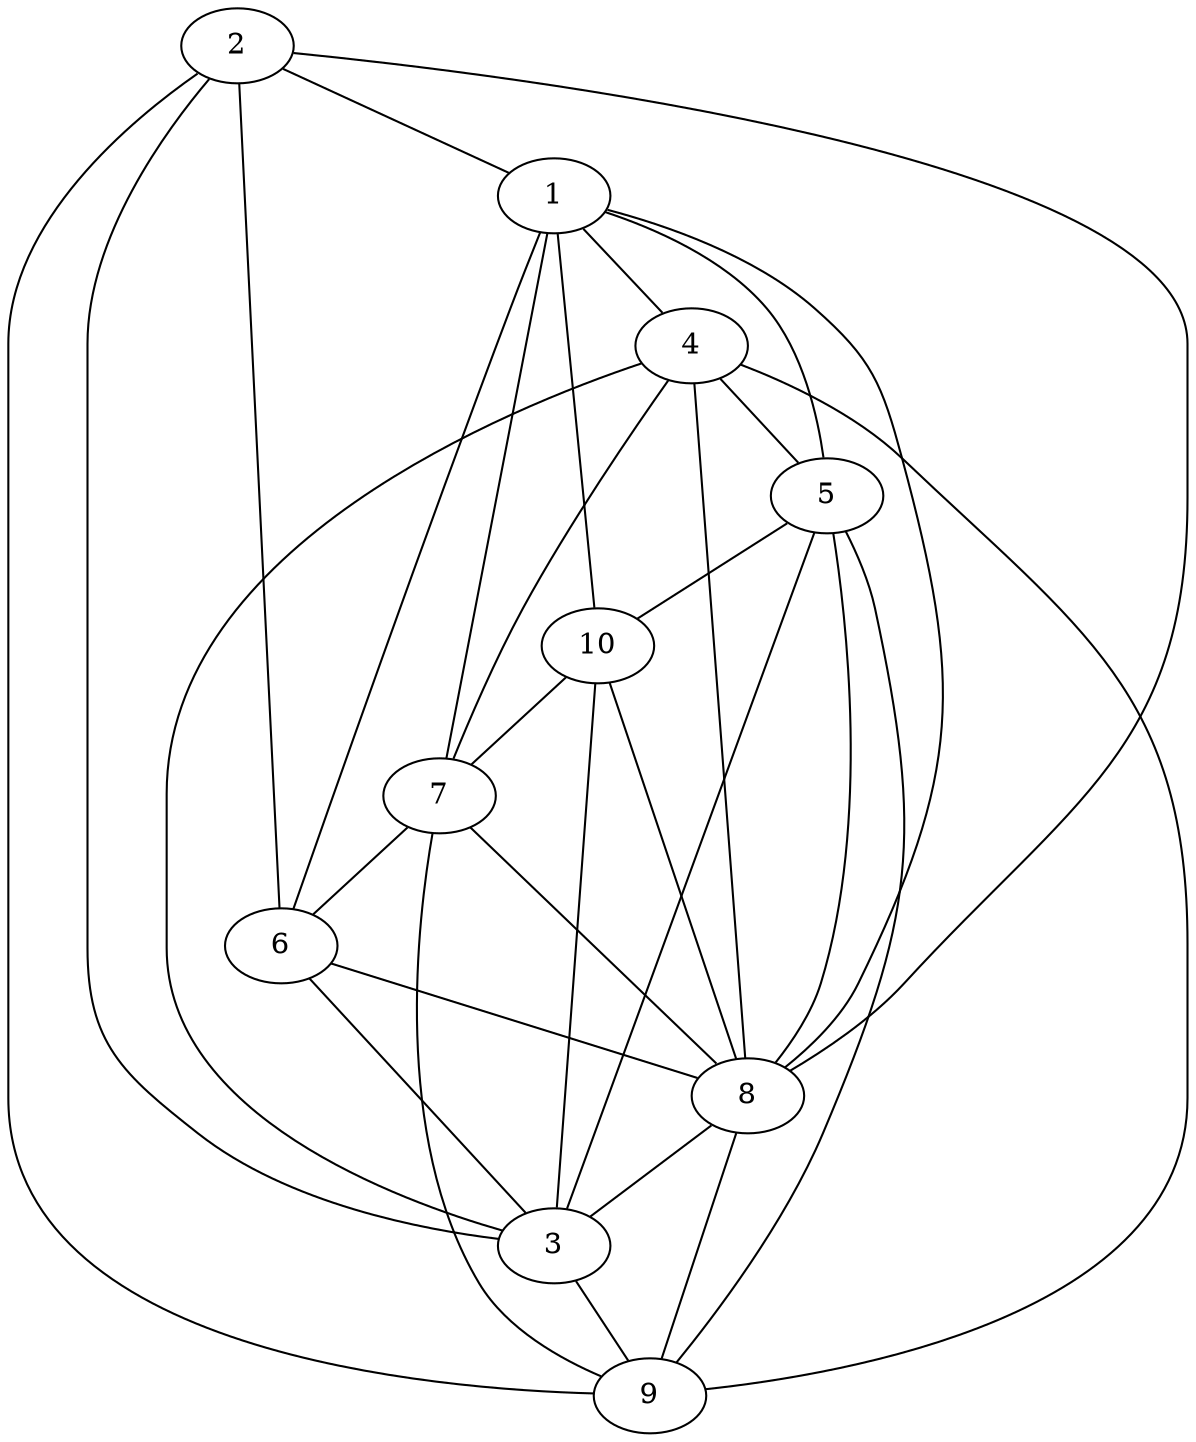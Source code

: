 graph{
1;
2;
3;
4;
5;
6;
7;
8;
9;
10;
1 -- 4 ;
1 -- 6 ;
1 -- 7 ;
1 -- 8 ;
2 -- 1 ;
2 -- 3 ;
2 -- 6 ;
2 -- 8 ;
2 -- 9 ;
3 -- 4 ;
3 -- 6 ;
3 -- 9 ;
3 -- 10 ;
4 -- 5 ;
4 -- 7 ;
4 -- 8 ;
5 -- 1 ;
5 -- 3 ;
5 -- 8 ;
5 -- 10 ;
6 -- 8 ;
7 -- 6 ;
7 -- 9 ;
8 -- 3 ;
8 -- 7 ;
8 -- 10 ;
9 -- 4 ;
9 -- 5 ;
9 -- 8 ;
10 -- 1 ;
10 -- 7 ;
}